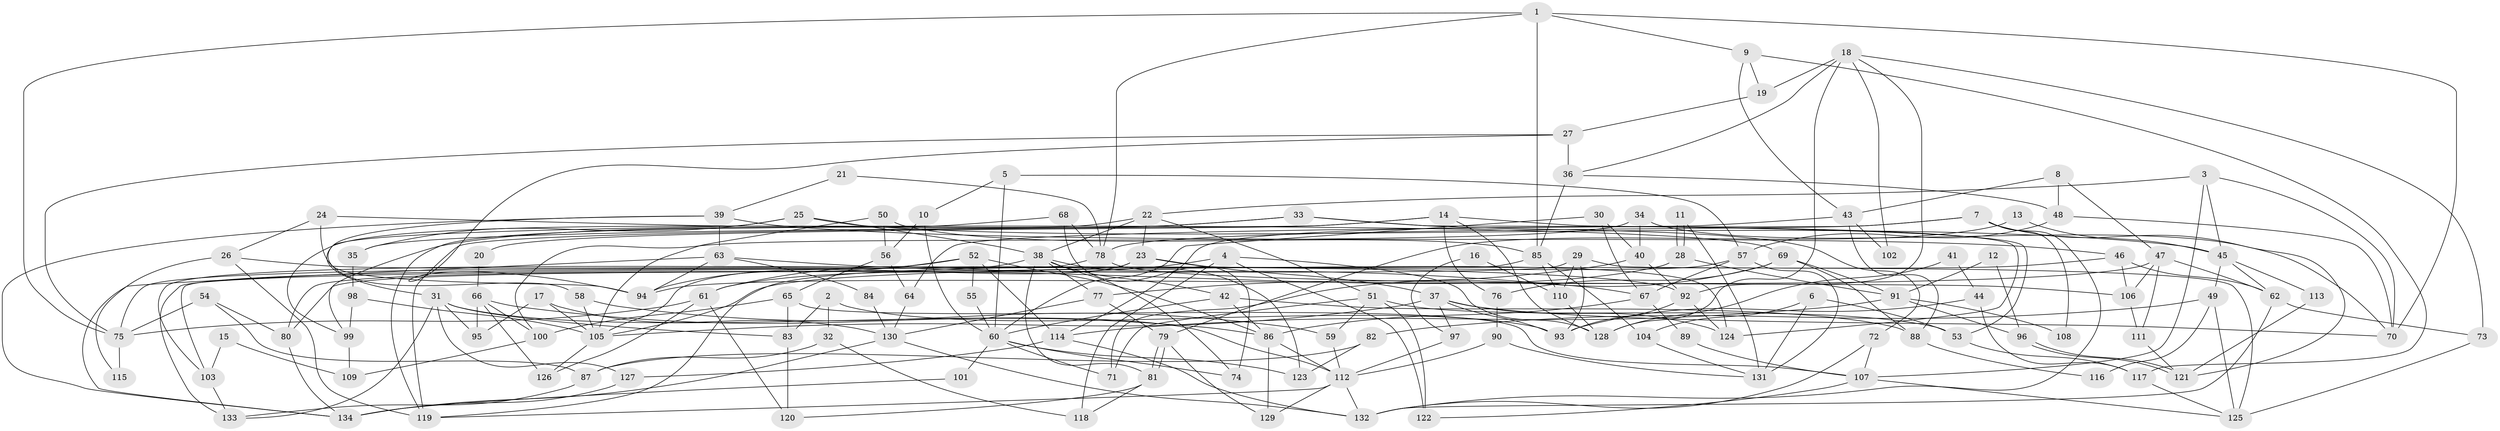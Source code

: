 // Generated by graph-tools (version 1.1) at 2025/35/03/09/25 02:35:54]
// undirected, 134 vertices, 268 edges
graph export_dot {
graph [start="1"]
  node [color=gray90,style=filled];
  1;
  2;
  3;
  4;
  5;
  6;
  7;
  8;
  9;
  10;
  11;
  12;
  13;
  14;
  15;
  16;
  17;
  18;
  19;
  20;
  21;
  22;
  23;
  24;
  25;
  26;
  27;
  28;
  29;
  30;
  31;
  32;
  33;
  34;
  35;
  36;
  37;
  38;
  39;
  40;
  41;
  42;
  43;
  44;
  45;
  46;
  47;
  48;
  49;
  50;
  51;
  52;
  53;
  54;
  55;
  56;
  57;
  58;
  59;
  60;
  61;
  62;
  63;
  64;
  65;
  66;
  67;
  68;
  69;
  70;
  71;
  72;
  73;
  74;
  75;
  76;
  77;
  78;
  79;
  80;
  81;
  82;
  83;
  84;
  85;
  86;
  87;
  88;
  89;
  90;
  91;
  92;
  93;
  94;
  95;
  96;
  97;
  98;
  99;
  100;
  101;
  102;
  103;
  104;
  105;
  106;
  107;
  108;
  109;
  110;
  111;
  112;
  113;
  114;
  115;
  116;
  117;
  118;
  119;
  120;
  121;
  122;
  123;
  124;
  125;
  126;
  127;
  128;
  129;
  130;
  131;
  132;
  133;
  134;
  1 -- 9;
  1 -- 78;
  1 -- 70;
  1 -- 75;
  1 -- 85;
  2 -- 83;
  2 -- 93;
  2 -- 32;
  3 -- 22;
  3 -- 107;
  3 -- 45;
  3 -- 70;
  4 -- 128;
  4 -- 61;
  4 -- 118;
  4 -- 122;
  5 -- 60;
  5 -- 57;
  5 -- 10;
  6 -- 131;
  6 -- 104;
  6 -- 53;
  7 -- 132;
  7 -- 78;
  7 -- 108;
  7 -- 114;
  7 -- 121;
  8 -- 48;
  8 -- 47;
  8 -- 43;
  9 -- 117;
  9 -- 19;
  9 -- 43;
  10 -- 60;
  10 -- 56;
  11 -- 28;
  11 -- 28;
  11 -- 131;
  12 -- 96;
  12 -- 91;
  13 -- 45;
  13 -- 79;
  14 -- 128;
  14 -- 53;
  14 -- 20;
  14 -- 76;
  14 -- 119;
  15 -- 103;
  15 -- 109;
  16 -- 110;
  16 -- 97;
  17 -- 130;
  17 -- 105;
  17 -- 95;
  18 -- 36;
  18 -- 92;
  18 -- 19;
  18 -- 73;
  18 -- 102;
  18 -- 128;
  19 -- 27;
  20 -- 66;
  21 -- 39;
  21 -- 78;
  22 -- 23;
  22 -- 51;
  22 -- 38;
  22 -- 99;
  23 -- 105;
  23 -- 37;
  23 -- 80;
  23 -- 124;
  24 -- 94;
  24 -- 26;
  24 -- 69;
  25 -- 38;
  25 -- 45;
  25 -- 31;
  25 -- 35;
  26 -- 119;
  26 -- 92;
  26 -- 115;
  27 -- 75;
  27 -- 94;
  27 -- 36;
  28 -- 61;
  28 -- 91;
  29 -- 125;
  29 -- 80;
  29 -- 93;
  29 -- 110;
  30 -- 67;
  30 -- 40;
  30 -- 60;
  31 -- 112;
  31 -- 83;
  31 -- 95;
  31 -- 127;
  31 -- 133;
  32 -- 118;
  32 -- 87;
  33 -- 124;
  33 -- 35;
  33 -- 72;
  33 -- 99;
  34 -- 100;
  34 -- 70;
  34 -- 40;
  35 -- 98;
  36 -- 48;
  36 -- 85;
  37 -- 70;
  37 -- 105;
  37 -- 93;
  37 -- 97;
  37 -- 124;
  38 -- 77;
  38 -- 42;
  38 -- 74;
  38 -- 75;
  38 -- 81;
  38 -- 123;
  39 -- 134;
  39 -- 46;
  39 -- 58;
  39 -- 63;
  40 -- 92;
  40 -- 77;
  41 -- 44;
  41 -- 128;
  42 -- 60;
  42 -- 86;
  42 -- 88;
  43 -- 64;
  43 -- 88;
  43 -- 102;
  44 -- 117;
  44 -- 93;
  45 -- 62;
  45 -- 49;
  45 -- 113;
  46 -- 106;
  46 -- 105;
  46 -- 62;
  47 -- 62;
  47 -- 94;
  47 -- 106;
  47 -- 111;
  48 -- 57;
  48 -- 70;
  49 -- 82;
  49 -- 116;
  49 -- 125;
  50 -- 85;
  50 -- 56;
  50 -- 105;
  51 -- 71;
  51 -- 59;
  51 -- 53;
  51 -- 122;
  52 -- 86;
  52 -- 114;
  52 -- 55;
  52 -- 94;
  52 -- 103;
  53 -- 117;
  54 -- 75;
  54 -- 87;
  54 -- 80;
  55 -- 60;
  56 -- 64;
  56 -- 65;
  57 -- 119;
  57 -- 67;
  57 -- 131;
  58 -- 105;
  58 -- 59;
  59 -- 112;
  60 -- 74;
  60 -- 71;
  60 -- 101;
  60 -- 123;
  61 -- 75;
  61 -- 120;
  61 -- 126;
  62 -- 132;
  62 -- 73;
  63 -- 134;
  63 -- 67;
  63 -- 84;
  63 -- 94;
  64 -- 130;
  65 -- 107;
  65 -- 83;
  65 -- 100;
  66 -- 95;
  66 -- 86;
  66 -- 100;
  66 -- 126;
  67 -- 86;
  67 -- 89;
  68 -- 119;
  68 -- 78;
  68 -- 74;
  69 -- 88;
  69 -- 71;
  69 -- 76;
  69 -- 91;
  72 -- 107;
  72 -- 132;
  73 -- 125;
  75 -- 115;
  76 -- 90;
  77 -- 130;
  77 -- 79;
  78 -- 133;
  78 -- 106;
  79 -- 81;
  79 -- 81;
  79 -- 129;
  80 -- 134;
  81 -- 118;
  81 -- 120;
  82 -- 87;
  82 -- 123;
  83 -- 120;
  84 -- 130;
  85 -- 103;
  85 -- 104;
  85 -- 110;
  86 -- 112;
  86 -- 129;
  87 -- 133;
  88 -- 116;
  89 -- 107;
  90 -- 112;
  90 -- 131;
  91 -- 96;
  91 -- 108;
  91 -- 114;
  92 -- 93;
  92 -- 124;
  96 -- 121;
  96 -- 121;
  97 -- 112;
  98 -- 99;
  98 -- 105;
  99 -- 109;
  100 -- 109;
  101 -- 134;
  103 -- 133;
  104 -- 131;
  105 -- 126;
  106 -- 111;
  107 -- 122;
  107 -- 125;
  110 -- 128;
  111 -- 121;
  112 -- 129;
  112 -- 132;
  112 -- 119;
  113 -- 121;
  114 -- 127;
  114 -- 132;
  117 -- 125;
  127 -- 134;
  130 -- 134;
  130 -- 132;
}

